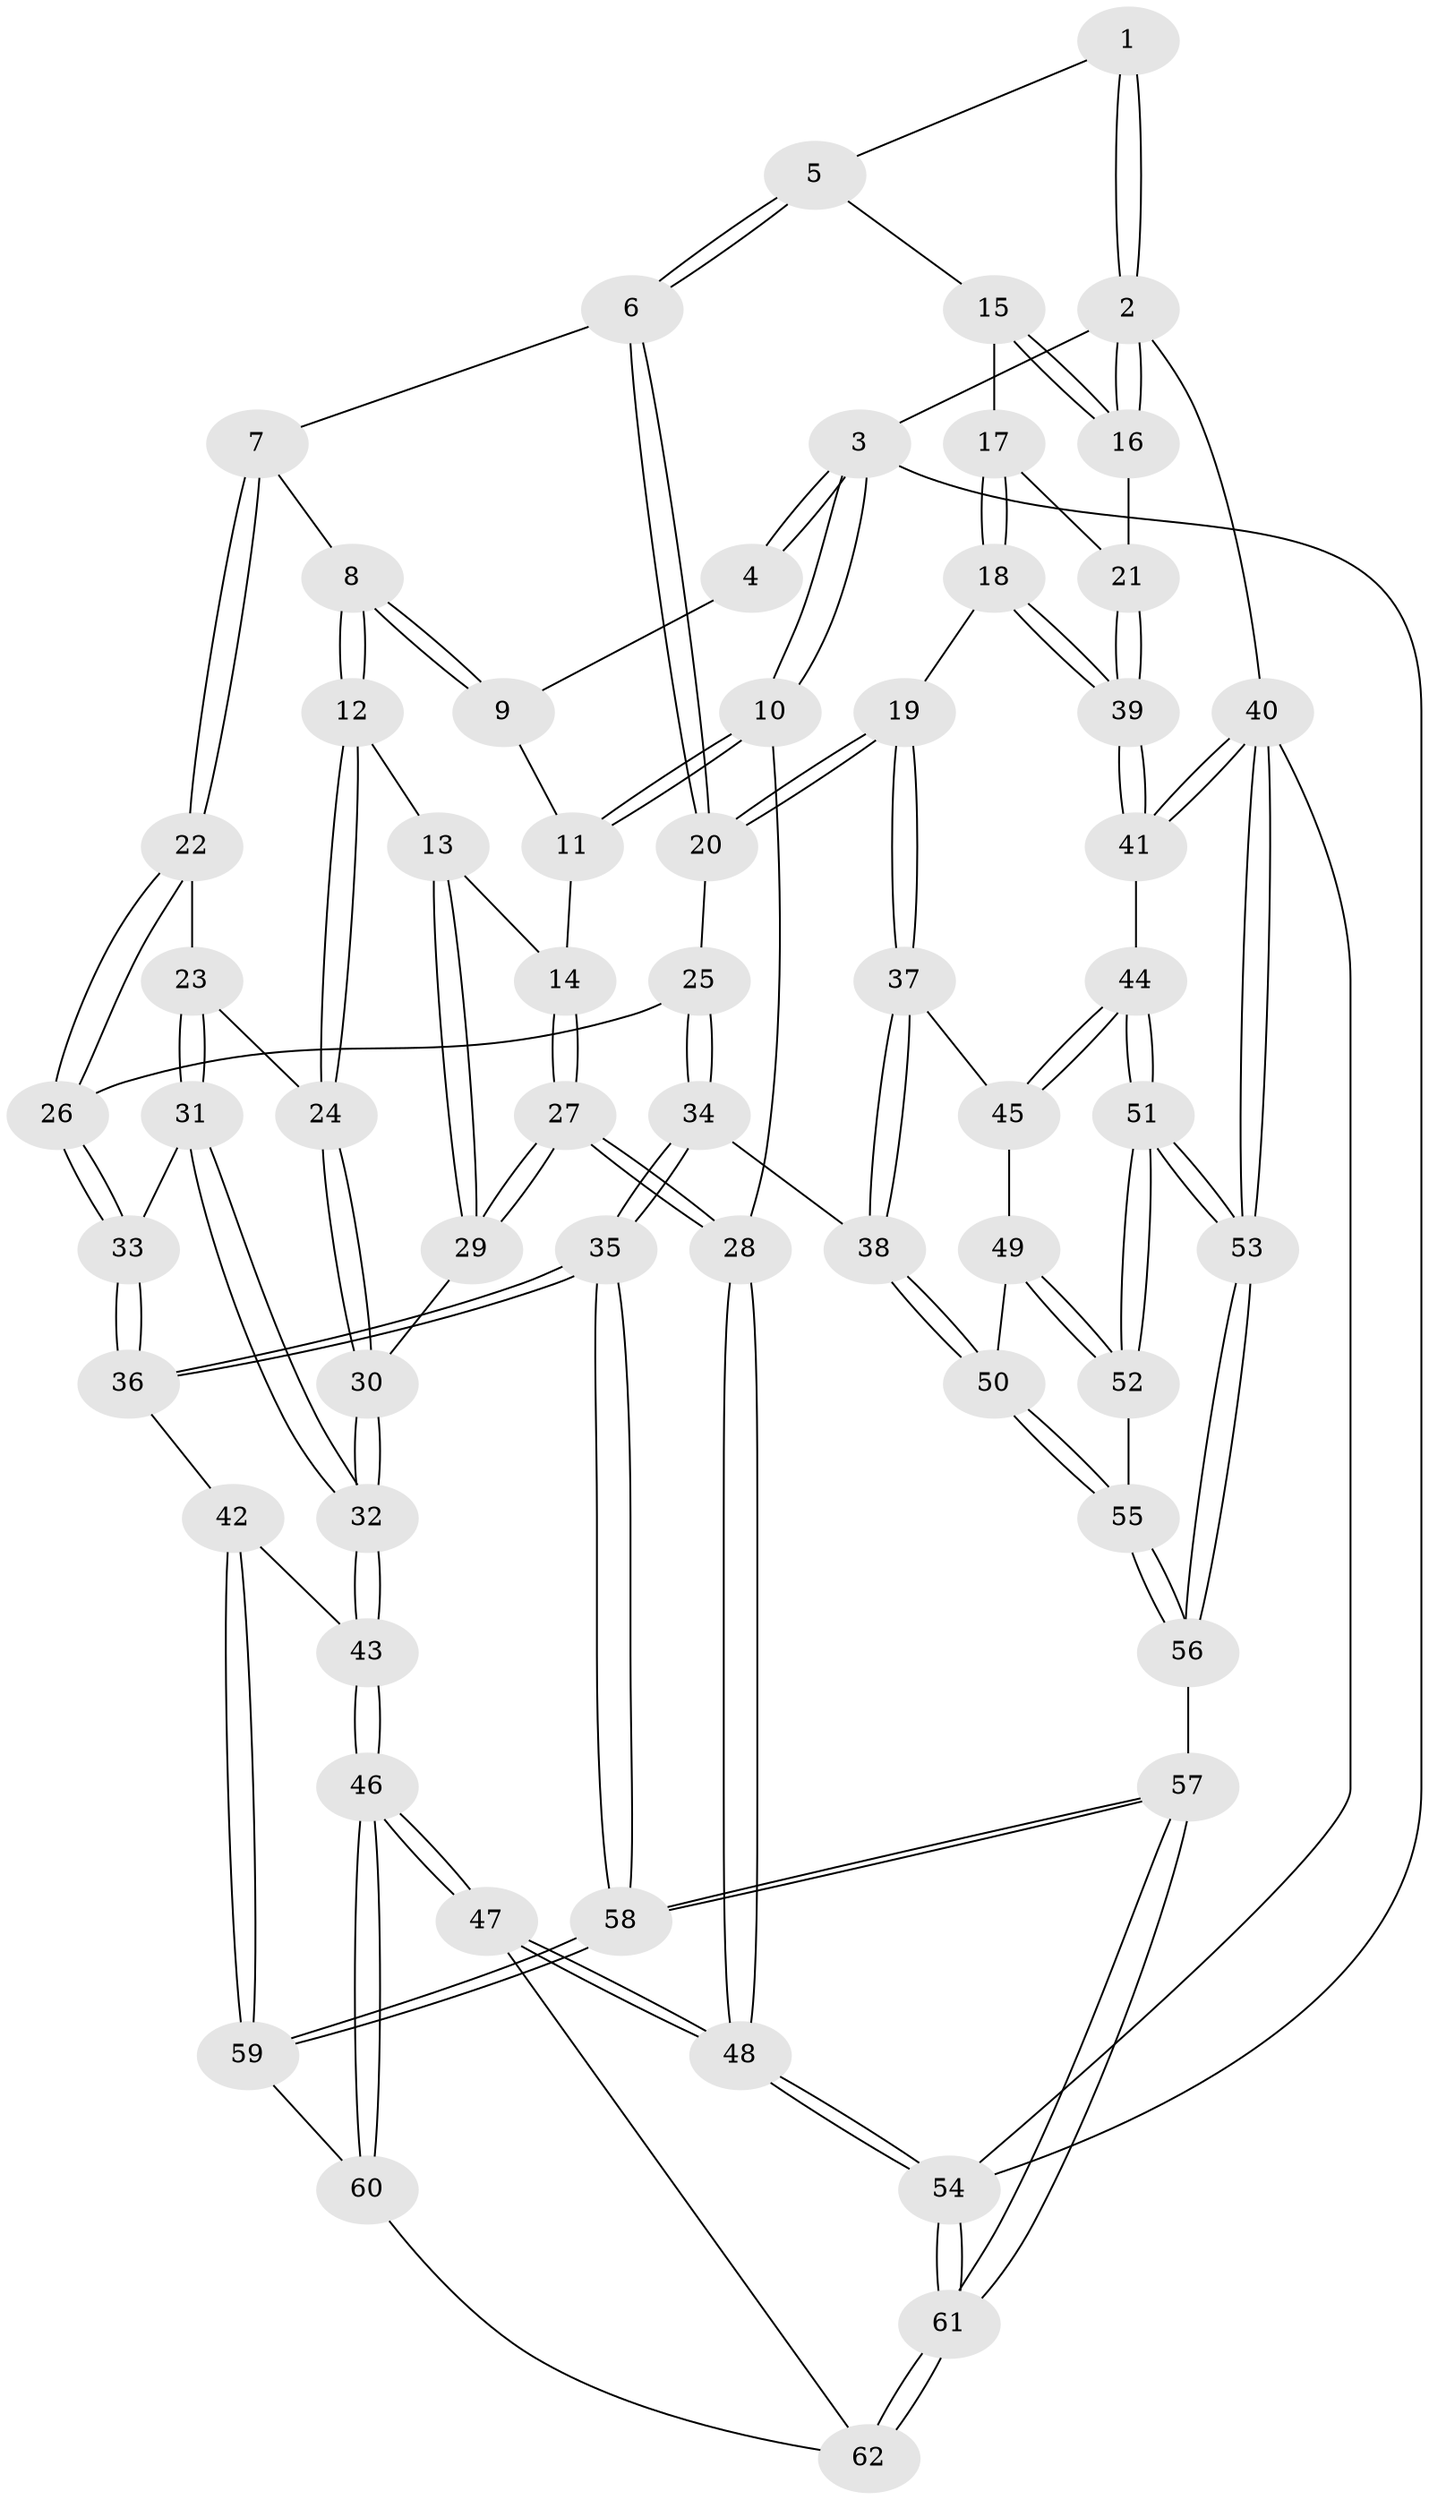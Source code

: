 // coarse degree distribution, {3: 0.10810810810810811, 7: 0.02702702702702703, 2: 0.02702702702702703, 4: 0.2972972972972973, 5: 0.40540540540540543, 6: 0.13513513513513514}
// Generated by graph-tools (version 1.1) at 2025/24/03/03/25 07:24:33]
// undirected, 62 vertices, 152 edges
graph export_dot {
graph [start="1"]
  node [color=gray90,style=filled];
  1 [pos="+0.665261408282709+0"];
  2 [pos="+1+0"];
  3 [pos="+0+0"];
  4 [pos="+0.40123062636760304+0"];
  5 [pos="+0.7284879810638266+0.22271751898172876"];
  6 [pos="+0.6884605037228531+0.25326817012894876"];
  7 [pos="+0.46954784198988114+0.25500794005078264"];
  8 [pos="+0.42955976166921767+0.2195565514629913"];
  9 [pos="+0.39066492074493536+0.02393812800126132"];
  10 [pos="+0+0"];
  11 [pos="+0.09854890160014161+0.20545181558031111"];
  12 [pos="+0.24971655794696568+0.34351384294118653"];
  13 [pos="+0.18694494626766153+0.32791844725720076"];
  14 [pos="+0.16049792591852743+0.3130013377427905"];
  15 [pos="+0.7816692409747401+0.23125031632525156"];
  16 [pos="+1+0"];
  17 [pos="+0.8361529514876271+0.2958371919186366"];
  18 [pos="+0.8216374050787428+0.5285853517765482"];
  19 [pos="+0.8109585762445011+0.5349418424662472"];
  20 [pos="+0.6874040293685182+0.4457235085989242"];
  21 [pos="+1+0.3809225094849753"];
  22 [pos="+0.4866912426975779+0.38760054183852094"];
  23 [pos="+0.3191491660260011+0.4622336690693849"];
  24 [pos="+0.2655893161783258+0.3944029490856142"];
  25 [pos="+0.5535805454755054+0.47517822269285587"];
  26 [pos="+0.5246100823809939+0.4642053464788728"];
  27 [pos="+0+0.5315929766293234"];
  28 [pos="+0+0.5373219739675186"];
  29 [pos="+0.1067567806606139+0.5727193262182123"];
  30 [pos="+0.14141230415076472+0.5891630431173789"];
  31 [pos="+0.32908704940573635+0.5130688806616441"];
  32 [pos="+0.1570108715688676+0.6028421963454804"];
  33 [pos="+0.4056935866822304+0.5797033108925811"];
  34 [pos="+0.6138837350797564+0.6899747715547329"];
  35 [pos="+0.524036085909678+0.7333107909494292"];
  36 [pos="+0.4078023866572405+0.6919092594946151"];
  37 [pos="+0.8040281741673595+0.556904577267119"];
  38 [pos="+0.6176044718939759+0.6900683442536426"];
  39 [pos="+1+0.4621435683965956"];
  40 [pos="+1+1"];
  41 [pos="+1+0.48026014184534527"];
  42 [pos="+0.3422390513593091+0.7267554290507127"];
  43 [pos="+0.17386282318571716+0.6373358023939177"];
  44 [pos="+0.9128499302350803+0.7227701893039757"];
  45 [pos="+0.8199380517046325+0.6015310097728577"];
  46 [pos="+0.08577838718194199+0.8448655354069858"];
  47 [pos="+0.03228178902236391+0.8912428099277556"];
  48 [pos="+0+1"];
  49 [pos="+0.787454328641165+0.7494641357349027"];
  50 [pos="+0.6765285519547583+0.7508648658380149"];
  51 [pos="+0.9374485495677336+0.8756068745637813"];
  52 [pos="+0.8545657887982634+0.834527950376886"];
  53 [pos="+1+1"];
  54 [pos="+0+1"];
  55 [pos="+0.7045182469232505+0.834341938565004"];
  56 [pos="+0.5825401334264836+1"];
  57 [pos="+0.5512520965473646+1"];
  58 [pos="+0.5494465173650463+1"];
  59 [pos="+0.3247079218760084+0.7754190750457469"];
  60 [pos="+0.29226847723324423+0.8113853008067273"];
  61 [pos="+0.3470951212935565+1"];
  62 [pos="+0.2851650699654264+0.9117198017426752"];
  1 -- 2;
  1 -- 2;
  1 -- 5;
  2 -- 3;
  2 -- 16;
  2 -- 16;
  2 -- 40;
  3 -- 4;
  3 -- 4;
  3 -- 10;
  3 -- 10;
  3 -- 54;
  4 -- 9;
  5 -- 6;
  5 -- 6;
  5 -- 15;
  6 -- 7;
  6 -- 20;
  6 -- 20;
  7 -- 8;
  7 -- 22;
  7 -- 22;
  8 -- 9;
  8 -- 9;
  8 -- 12;
  8 -- 12;
  9 -- 11;
  10 -- 11;
  10 -- 11;
  10 -- 28;
  11 -- 14;
  12 -- 13;
  12 -- 24;
  12 -- 24;
  13 -- 14;
  13 -- 29;
  13 -- 29;
  14 -- 27;
  14 -- 27;
  15 -- 16;
  15 -- 16;
  15 -- 17;
  16 -- 21;
  17 -- 18;
  17 -- 18;
  17 -- 21;
  18 -- 19;
  18 -- 39;
  18 -- 39;
  19 -- 20;
  19 -- 20;
  19 -- 37;
  19 -- 37;
  20 -- 25;
  21 -- 39;
  21 -- 39;
  22 -- 23;
  22 -- 26;
  22 -- 26;
  23 -- 24;
  23 -- 31;
  23 -- 31;
  24 -- 30;
  24 -- 30;
  25 -- 26;
  25 -- 34;
  25 -- 34;
  26 -- 33;
  26 -- 33;
  27 -- 28;
  27 -- 28;
  27 -- 29;
  27 -- 29;
  28 -- 48;
  28 -- 48;
  29 -- 30;
  30 -- 32;
  30 -- 32;
  31 -- 32;
  31 -- 32;
  31 -- 33;
  32 -- 43;
  32 -- 43;
  33 -- 36;
  33 -- 36;
  34 -- 35;
  34 -- 35;
  34 -- 38;
  35 -- 36;
  35 -- 36;
  35 -- 58;
  35 -- 58;
  36 -- 42;
  37 -- 38;
  37 -- 38;
  37 -- 45;
  38 -- 50;
  38 -- 50;
  39 -- 41;
  39 -- 41;
  40 -- 41;
  40 -- 41;
  40 -- 53;
  40 -- 53;
  40 -- 54;
  41 -- 44;
  42 -- 43;
  42 -- 59;
  42 -- 59;
  43 -- 46;
  43 -- 46;
  44 -- 45;
  44 -- 45;
  44 -- 51;
  44 -- 51;
  45 -- 49;
  46 -- 47;
  46 -- 47;
  46 -- 60;
  46 -- 60;
  47 -- 48;
  47 -- 48;
  47 -- 62;
  48 -- 54;
  48 -- 54;
  49 -- 50;
  49 -- 52;
  49 -- 52;
  50 -- 55;
  50 -- 55;
  51 -- 52;
  51 -- 52;
  51 -- 53;
  51 -- 53;
  52 -- 55;
  53 -- 56;
  53 -- 56;
  54 -- 61;
  54 -- 61;
  55 -- 56;
  55 -- 56;
  56 -- 57;
  57 -- 58;
  57 -- 58;
  57 -- 61;
  57 -- 61;
  58 -- 59;
  58 -- 59;
  59 -- 60;
  60 -- 62;
  61 -- 62;
  61 -- 62;
}
